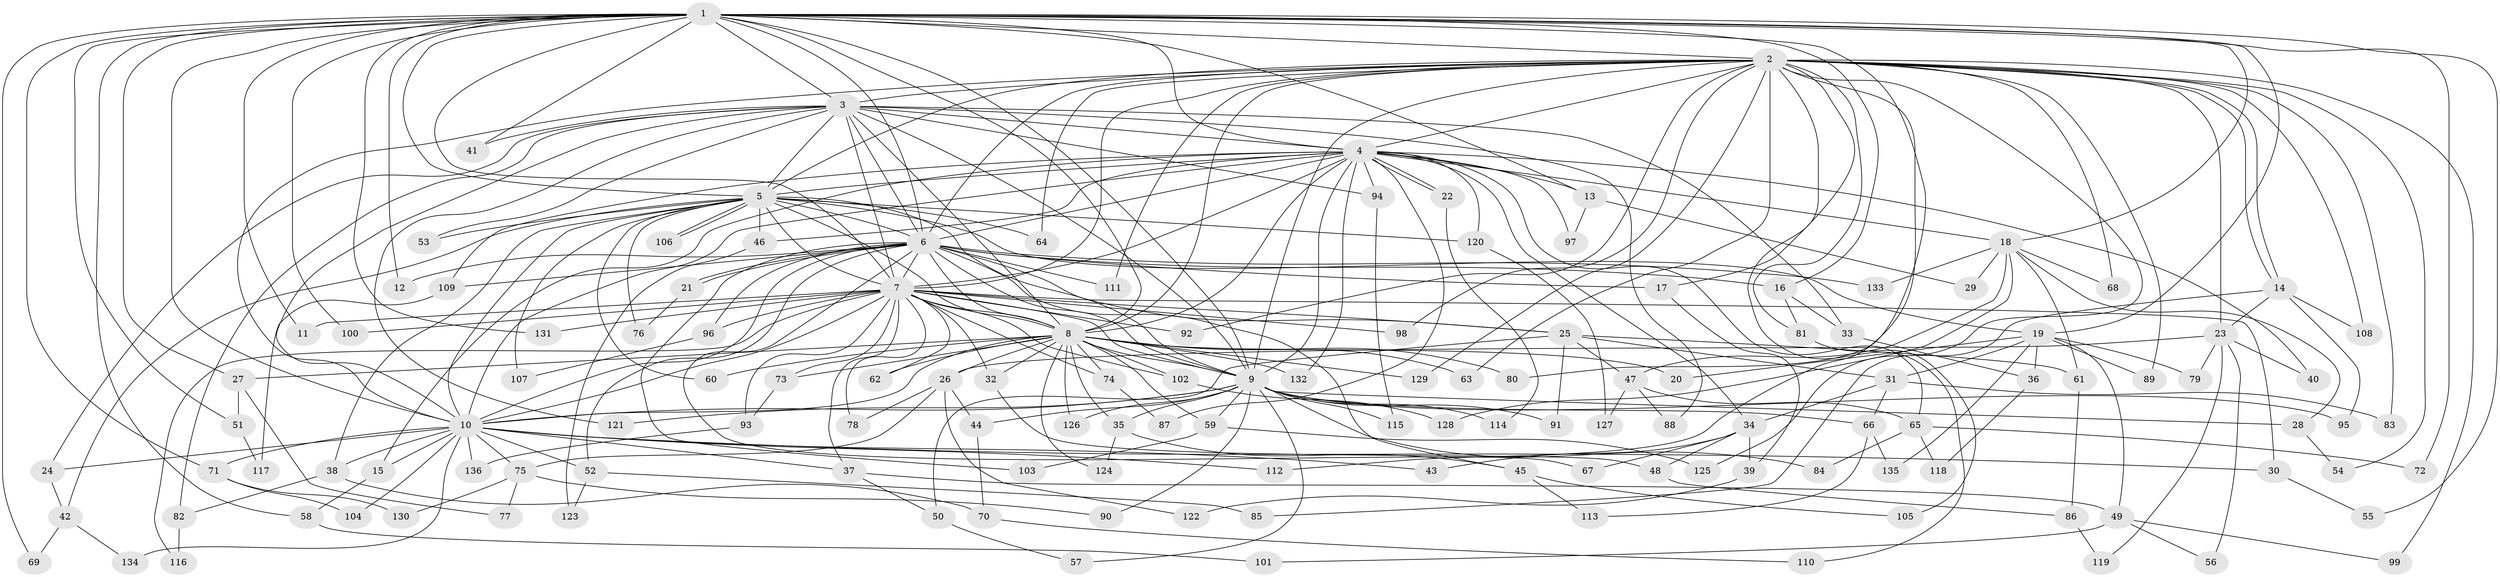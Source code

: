 // coarse degree distribution, {22: 0.014705882352941176, 12: 0.014705882352941176, 19: 0.014705882352941176, 17: 0.04411764705882353, 20: 0.029411764705882353, 13: 0.014705882352941176, 7: 0.014705882352941176, 2: 0.4411764705882353, 9: 0.04411764705882353, 8: 0.029411764705882353, 4: 0.058823529411764705, 5: 0.08823529411764706, 6: 0.08823529411764706, 3: 0.08823529411764706, 1: 0.014705882352941176}
// Generated by graph-tools (version 1.1) at 2025/49/03/04/25 22:49:32]
// undirected, 136 vertices, 297 edges
graph export_dot {
  node [color=gray90,style=filled];
  1;
  2;
  3;
  4;
  5;
  6;
  7;
  8;
  9;
  10;
  11;
  12;
  13;
  14;
  15;
  16;
  17;
  18;
  19;
  20;
  21;
  22;
  23;
  24;
  25;
  26;
  27;
  28;
  29;
  30;
  31;
  32;
  33;
  34;
  35;
  36;
  37;
  38;
  39;
  40;
  41;
  42;
  43;
  44;
  45;
  46;
  47;
  48;
  49;
  50;
  51;
  52;
  53;
  54;
  55;
  56;
  57;
  58;
  59;
  60;
  61;
  62;
  63;
  64;
  65;
  66;
  67;
  68;
  69;
  70;
  71;
  72;
  73;
  74;
  75;
  76;
  77;
  78;
  79;
  80;
  81;
  82;
  83;
  84;
  85;
  86;
  87;
  88;
  89;
  90;
  91;
  92;
  93;
  94;
  95;
  96;
  97;
  98;
  99;
  100;
  101;
  102;
  103;
  104;
  105;
  106;
  107;
  108;
  109;
  110;
  111;
  112;
  113;
  114;
  115;
  116;
  117;
  118;
  119;
  120;
  121;
  122;
  123;
  124;
  125;
  126;
  127;
  128;
  129;
  130;
  131;
  132;
  133;
  134;
  135;
  136;
  1 -- 2;
  1 -- 3;
  1 -- 4;
  1 -- 5;
  1 -- 6;
  1 -- 7;
  1 -- 8;
  1 -- 9;
  1 -- 10;
  1 -- 11;
  1 -- 12;
  1 -- 13;
  1 -- 16;
  1 -- 18;
  1 -- 19;
  1 -- 27;
  1 -- 41;
  1 -- 51;
  1 -- 55;
  1 -- 58;
  1 -- 69;
  1 -- 71;
  1 -- 72;
  1 -- 80;
  1 -- 100;
  1 -- 131;
  2 -- 3;
  2 -- 4;
  2 -- 5;
  2 -- 6;
  2 -- 7;
  2 -- 8;
  2 -- 9;
  2 -- 10;
  2 -- 14;
  2 -- 14;
  2 -- 17;
  2 -- 23;
  2 -- 54;
  2 -- 63;
  2 -- 64;
  2 -- 68;
  2 -- 81;
  2 -- 83;
  2 -- 89;
  2 -- 92;
  2 -- 98;
  2 -- 99;
  2 -- 108;
  2 -- 110;
  2 -- 111;
  2 -- 112;
  2 -- 125;
  2 -- 129;
  3 -- 4;
  3 -- 5;
  3 -- 6;
  3 -- 7;
  3 -- 8;
  3 -- 9;
  3 -- 10;
  3 -- 24;
  3 -- 33;
  3 -- 41;
  3 -- 53;
  3 -- 82;
  3 -- 88;
  3 -- 94;
  3 -- 121;
  4 -- 5;
  4 -- 6;
  4 -- 7;
  4 -- 8;
  4 -- 9;
  4 -- 10;
  4 -- 13;
  4 -- 15;
  4 -- 18;
  4 -- 22;
  4 -- 22;
  4 -- 34;
  4 -- 40;
  4 -- 46;
  4 -- 65;
  4 -- 87;
  4 -- 94;
  4 -- 97;
  4 -- 109;
  4 -- 120;
  4 -- 132;
  5 -- 6;
  5 -- 7;
  5 -- 8;
  5 -- 9;
  5 -- 10;
  5 -- 19;
  5 -- 38;
  5 -- 42;
  5 -- 46;
  5 -- 53;
  5 -- 60;
  5 -- 64;
  5 -- 76;
  5 -- 106;
  5 -- 106;
  5 -- 107;
  5 -- 120;
  6 -- 7;
  6 -- 8;
  6 -- 9;
  6 -- 10;
  6 -- 12;
  6 -- 16;
  6 -- 17;
  6 -- 21;
  6 -- 21;
  6 -- 25;
  6 -- 45;
  6 -- 52;
  6 -- 67;
  6 -- 96;
  6 -- 103;
  6 -- 109;
  6 -- 111;
  6 -- 133;
  7 -- 8;
  7 -- 9;
  7 -- 10;
  7 -- 11;
  7 -- 25;
  7 -- 30;
  7 -- 32;
  7 -- 37;
  7 -- 62;
  7 -- 73;
  7 -- 74;
  7 -- 78;
  7 -- 92;
  7 -- 93;
  7 -- 96;
  7 -- 98;
  7 -- 100;
  7 -- 102;
  7 -- 116;
  7 -- 131;
  8 -- 9;
  8 -- 10;
  8 -- 20;
  8 -- 26;
  8 -- 27;
  8 -- 32;
  8 -- 35;
  8 -- 59;
  8 -- 60;
  8 -- 62;
  8 -- 63;
  8 -- 73;
  8 -- 74;
  8 -- 80;
  8 -- 102;
  8 -- 124;
  8 -- 126;
  8 -- 129;
  8 -- 132;
  9 -- 10;
  9 -- 28;
  9 -- 35;
  9 -- 44;
  9 -- 57;
  9 -- 59;
  9 -- 66;
  9 -- 84;
  9 -- 90;
  9 -- 91;
  9 -- 95;
  9 -- 114;
  9 -- 115;
  9 -- 121;
  9 -- 126;
  10 -- 15;
  10 -- 24;
  10 -- 30;
  10 -- 37;
  10 -- 38;
  10 -- 43;
  10 -- 52;
  10 -- 71;
  10 -- 75;
  10 -- 104;
  10 -- 112;
  10 -- 134;
  10 -- 136;
  13 -- 29;
  13 -- 97;
  14 -- 23;
  14 -- 85;
  14 -- 95;
  14 -- 108;
  15 -- 58;
  16 -- 33;
  16 -- 81;
  17 -- 39;
  18 -- 28;
  18 -- 29;
  18 -- 47;
  18 -- 61;
  18 -- 68;
  18 -- 128;
  18 -- 133;
  19 -- 20;
  19 -- 31;
  19 -- 36;
  19 -- 49;
  19 -- 79;
  19 -- 89;
  19 -- 135;
  21 -- 76;
  22 -- 114;
  23 -- 26;
  23 -- 40;
  23 -- 56;
  23 -- 79;
  23 -- 119;
  24 -- 42;
  25 -- 31;
  25 -- 47;
  25 -- 50;
  25 -- 61;
  25 -- 91;
  26 -- 44;
  26 -- 75;
  26 -- 78;
  26 -- 122;
  27 -- 51;
  27 -- 77;
  28 -- 54;
  30 -- 55;
  31 -- 34;
  31 -- 66;
  31 -- 83;
  32 -- 48;
  33 -- 36;
  34 -- 39;
  34 -- 43;
  34 -- 48;
  34 -- 67;
  35 -- 45;
  35 -- 124;
  36 -- 118;
  37 -- 49;
  37 -- 50;
  38 -- 70;
  38 -- 82;
  39 -- 122;
  42 -- 69;
  42 -- 134;
  44 -- 70;
  45 -- 105;
  45 -- 113;
  46 -- 123;
  47 -- 65;
  47 -- 88;
  47 -- 127;
  48 -- 86;
  49 -- 56;
  49 -- 99;
  49 -- 101;
  50 -- 57;
  51 -- 117;
  52 -- 85;
  52 -- 123;
  58 -- 101;
  59 -- 103;
  59 -- 125;
  61 -- 86;
  65 -- 72;
  65 -- 84;
  65 -- 118;
  66 -- 113;
  66 -- 135;
  70 -- 110;
  71 -- 104;
  71 -- 130;
  73 -- 93;
  74 -- 87;
  75 -- 77;
  75 -- 90;
  75 -- 130;
  81 -- 105;
  82 -- 116;
  86 -- 119;
  93 -- 136;
  94 -- 115;
  96 -- 107;
  102 -- 128;
  109 -- 117;
  120 -- 127;
}

